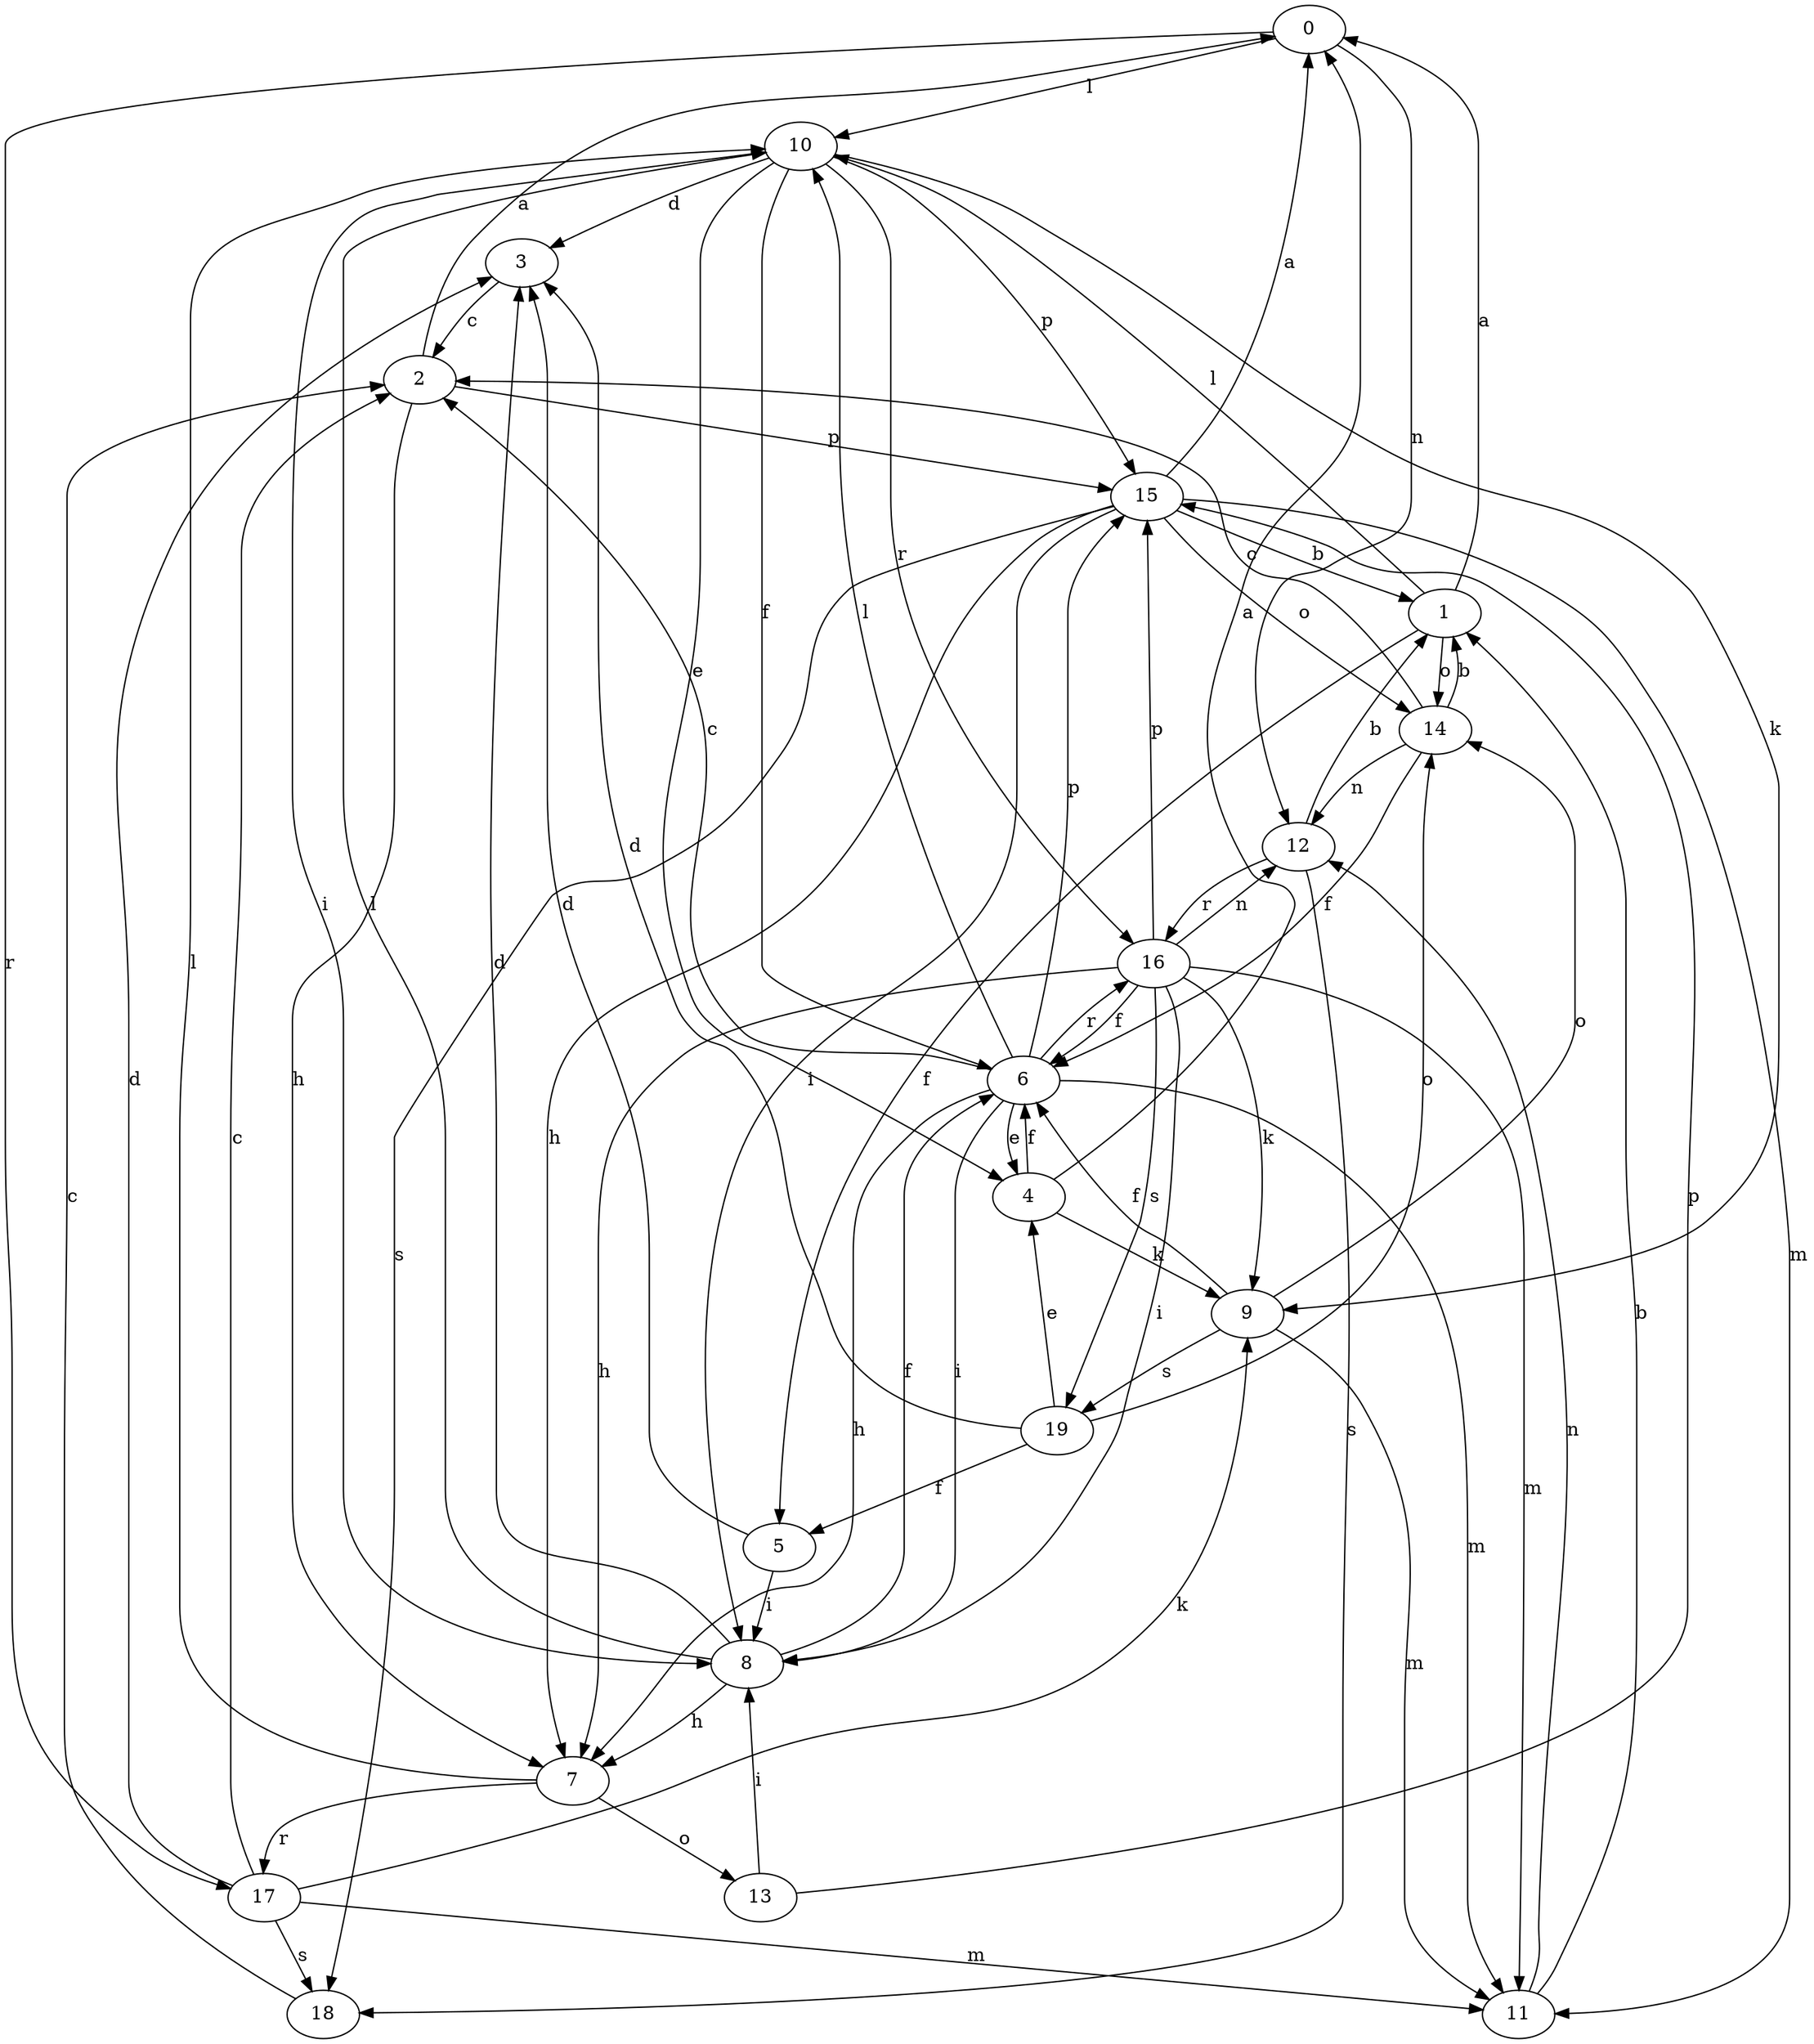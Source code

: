 strict digraph  {
0;
1;
2;
3;
4;
5;
6;
7;
8;
9;
10;
11;
12;
13;
14;
15;
16;
17;
18;
19;
0 -> 10  [label=l];
0 -> 12  [label=n];
0 -> 17  [label=r];
1 -> 0  [label=a];
1 -> 5  [label=f];
1 -> 10  [label=l];
1 -> 14  [label=o];
2 -> 0  [label=a];
2 -> 7  [label=h];
2 -> 15  [label=p];
3 -> 2  [label=c];
4 -> 0  [label=a];
4 -> 6  [label=f];
4 -> 9  [label=k];
5 -> 3  [label=d];
5 -> 8  [label=i];
6 -> 2  [label=c];
6 -> 4  [label=e];
6 -> 7  [label=h];
6 -> 8  [label=i];
6 -> 10  [label=l];
6 -> 11  [label=m];
6 -> 15  [label=p];
6 -> 16  [label=r];
7 -> 10  [label=l];
7 -> 13  [label=o];
7 -> 17  [label=r];
8 -> 3  [label=d];
8 -> 6  [label=f];
8 -> 7  [label=h];
8 -> 10  [label=l];
9 -> 6  [label=f];
9 -> 11  [label=m];
9 -> 14  [label=o];
9 -> 19  [label=s];
10 -> 3  [label=d];
10 -> 4  [label=e];
10 -> 6  [label=f];
10 -> 8  [label=i];
10 -> 9  [label=k];
10 -> 15  [label=p];
10 -> 16  [label=r];
11 -> 1  [label=b];
11 -> 12  [label=n];
12 -> 1  [label=b];
12 -> 16  [label=r];
12 -> 18  [label=s];
13 -> 8  [label=i];
13 -> 15  [label=p];
14 -> 1  [label=b];
14 -> 2  [label=c];
14 -> 6  [label=f];
14 -> 12  [label=n];
15 -> 0  [label=a];
15 -> 1  [label=b];
15 -> 7  [label=h];
15 -> 8  [label=i];
15 -> 11  [label=m];
15 -> 14  [label=o];
15 -> 18  [label=s];
16 -> 6  [label=f];
16 -> 7  [label=h];
16 -> 8  [label=i];
16 -> 9  [label=k];
16 -> 11  [label=m];
16 -> 12  [label=n];
16 -> 15  [label=p];
16 -> 19  [label=s];
17 -> 2  [label=c];
17 -> 3  [label=d];
17 -> 9  [label=k];
17 -> 11  [label=m];
17 -> 18  [label=s];
18 -> 2  [label=c];
19 -> 3  [label=d];
19 -> 4  [label=e];
19 -> 5  [label=f];
19 -> 14  [label=o];
}
